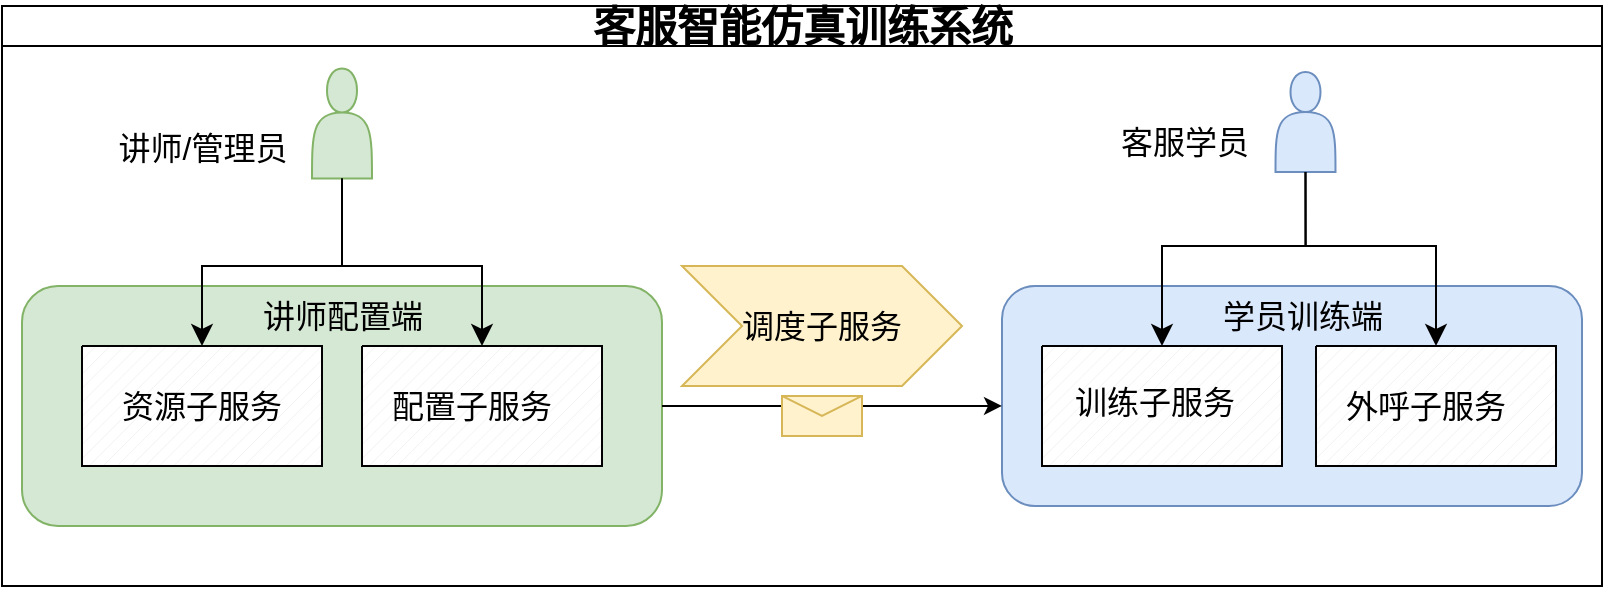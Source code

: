 <mxfile version="28.2.7">
  <diagram id="prtHgNgQTEPvFCAcTncT" name="Page-1">
    <mxGraphModel dx="976" dy="663" grid="1" gridSize="10" guides="1" tooltips="1" connect="1" arrows="1" fold="1" page="1" pageScale="1" pageWidth="827" pageHeight="1169" math="0" shadow="0">
      <root>
        <mxCell id="0" />
        <mxCell id="1" parent="0" />
        <mxCell id="dNxyNK7c78bLwvsdeMH5-11" value="客服智能仿真训练系统" style="swimlane;html=1;startSize=20;horizontal=1;containerType=tree;glass=0;fontSize=21;" parent="1" vertex="1">
          <mxGeometry x="60" y="100" width="800" height="290" as="geometry">
            <mxRectangle x="40" y="70" width="160" height="30" as="alternateBounds" />
          </mxGeometry>
        </mxCell>
        <mxCell id="OiEEZqpqR0XN_35u4JpA-22" value="" style="html=1;shadow=0;dashed=0;align=center;verticalAlign=middle;shape=mxgraph.arrows2.arrow;dy=0;dx=30;notch=30;fillColor=#fff2cc;strokeColor=#d6b656;fontSize=16;" parent="dNxyNK7c78bLwvsdeMH5-11" vertex="1">
          <mxGeometry x="340" y="130" width="140" height="60" as="geometry" />
        </mxCell>
        <mxCell id="OiEEZqpqR0XN_35u4JpA-4" value="" style="rounded=1;whiteSpace=wrap;html=1;fillColor=#dae8fc;strokeColor=#6c8ebf;fontSize=16;" parent="dNxyNK7c78bLwvsdeMH5-11" vertex="1">
          <mxGeometry x="500" y="140" width="290" height="110" as="geometry" />
        </mxCell>
        <mxCell id="BFaYnIXH9BYEE6GlVEZw-7" value="调度子服务" style="text;html=1;align=center;verticalAlign=middle;whiteSpace=wrap;rounded=0;fontSize=16;" parent="dNxyNK7c78bLwvsdeMH5-11" vertex="1">
          <mxGeometry x="365" y="145" width="90" height="30" as="geometry" />
        </mxCell>
        <mxCell id="BFaYnIXH9BYEE6GlVEZw-8" value="" style="verticalLabelPosition=bottom;verticalAlign=top;html=1;shape=mxgraph.basic.patternFillRect;fillStyle=diag;step=5;fillStrokeWidth=0.2;fillStrokeColor=#dddddd;fontSize=16;" parent="dNxyNK7c78bLwvsdeMH5-11" vertex="1">
          <mxGeometry x="520" y="170" width="120" height="60" as="geometry" />
        </mxCell>
        <mxCell id="BFaYnIXH9BYEE6GlVEZw-9" value="训练子服务" style="text;html=1;align=center;verticalAlign=middle;whiteSpace=wrap;rounded=0;fontSize=16;" parent="dNxyNK7c78bLwvsdeMH5-11" vertex="1">
          <mxGeometry x="530" y="180" width="93" height="35" as="geometry" />
        </mxCell>
        <mxCell id="BFaYnIXH9BYEE6GlVEZw-10" value="" style="verticalLabelPosition=bottom;verticalAlign=top;html=1;shape=mxgraph.basic.patternFillRect;fillStyle=diag;step=5;fillStrokeWidth=0.2;fillStrokeColor=#dddddd;fontSize=16;" parent="dNxyNK7c78bLwvsdeMH5-11" vertex="1">
          <mxGeometry x="657" y="170" width="120" height="60" as="geometry" />
        </mxCell>
        <mxCell id="BFaYnIXH9BYEE6GlVEZw-11" value="外呼子服务" style="text;html=1;align=center;verticalAlign=middle;whiteSpace=wrap;rounded=0;fontSize=16;" parent="dNxyNK7c78bLwvsdeMH5-11" vertex="1">
          <mxGeometry x="667" y="185" width="90" height="30" as="geometry" />
        </mxCell>
        <mxCell id="BFaYnIXH9BYEE6GlVEZw-17" value="" style="shape=actor;whiteSpace=wrap;html=1;fillColor=#d5e8d4;strokeColor=#82b366;fontSize=16;" parent="dNxyNK7c78bLwvsdeMH5-11" vertex="1">
          <mxGeometry x="155" y="31.25" width="30" height="55" as="geometry" />
        </mxCell>
        <mxCell id="BFaYnIXH9BYEE6GlVEZw-20" value="" style="shape=actor;whiteSpace=wrap;html=1;fillColor=#dae8fc;strokeColor=#6c8ebf;fontSize=16;" parent="dNxyNK7c78bLwvsdeMH5-11" vertex="1">
          <mxGeometry x="636.75" y="33" width="30" height="50" as="geometry" />
        </mxCell>
        <mxCell id="BFaYnIXH9BYEE6GlVEZw-21" value="学员训练端" style="text;html=1;align=center;verticalAlign=middle;resizable=0;points=[];autosize=1;strokeColor=none;fillColor=none;fontSize=16;" parent="dNxyNK7c78bLwvsdeMH5-11" vertex="1">
          <mxGeometry x="600" y="140" width="100" height="30" as="geometry" />
        </mxCell>
        <mxCell id="OiEEZqpqR0XN_35u4JpA-3" value="" style="rounded=1;whiteSpace=wrap;html=1;fillColor=#d5e8d4;strokeColor=#82b366;fontSize=16;" parent="dNxyNK7c78bLwvsdeMH5-11" vertex="1">
          <mxGeometry x="10" y="140" width="320" height="120" as="geometry" />
        </mxCell>
        <mxCell id="BFaYnIXH9BYEE6GlVEZw-1" value="" style="verticalLabelPosition=bottom;verticalAlign=top;html=1;shape=mxgraph.basic.patternFillRect;fillStyle=diag;step=5;fillStrokeWidth=0.2;fillStrokeColor=#dddddd;fontSize=16;" parent="dNxyNK7c78bLwvsdeMH5-11" vertex="1">
          <mxGeometry x="40" y="170" width="120" height="60" as="geometry" />
        </mxCell>
        <mxCell id="BFaYnIXH9BYEE6GlVEZw-2" value="资源子服务" style="text;html=1;align=center;verticalAlign=middle;whiteSpace=wrap;rounded=0;fontSize=16;" parent="dNxyNK7c78bLwvsdeMH5-11" vertex="1">
          <mxGeometry x="55" y="185" width="90" height="30" as="geometry" />
        </mxCell>
        <mxCell id="BFaYnIXH9BYEE6GlVEZw-4" value="" style="verticalLabelPosition=bottom;verticalAlign=top;html=1;shape=mxgraph.basic.patternFillRect;fillStyle=diag;step=5;fillStrokeWidth=0.2;fillStrokeColor=#dddddd;fontSize=16;" parent="dNxyNK7c78bLwvsdeMH5-11" vertex="1">
          <mxGeometry x="180" y="170" width="120" height="60" as="geometry" />
        </mxCell>
        <mxCell id="BFaYnIXH9BYEE6GlVEZw-5" value="配置子服务" style="text;html=1;align=center;verticalAlign=middle;whiteSpace=wrap;rounded=0;fontSize=16;" parent="dNxyNK7c78bLwvsdeMH5-11" vertex="1">
          <mxGeometry x="190" y="185" width="90" height="30" as="geometry" />
        </mxCell>
        <mxCell id="BFaYnIXH9BYEE6GlVEZw-18" value="讲师配置端" style="text;html=1;align=center;verticalAlign=middle;resizable=0;points=[];autosize=1;strokeColor=none;fillColor=none;fontSize=16;" parent="dNxyNK7c78bLwvsdeMH5-11" vertex="1">
          <mxGeometry x="120" y="140" width="100" height="30" as="geometry" />
        </mxCell>
        <mxCell id="OiEEZqpqR0XN_35u4JpA-17" value="客服学员" style="text;html=1;align=center;verticalAlign=middle;whiteSpace=wrap;rounded=0;fontSize=16;" parent="dNxyNK7c78bLwvsdeMH5-11" vertex="1">
          <mxGeometry x="550" y="53" width="83.25" height="30" as="geometry" />
        </mxCell>
        <mxCell id="OiEEZqpqR0XN_35u4JpA-19" value="" style="endArrow=classic;html=1;rounded=0;exitX=1;exitY=0.5;exitDx=0;exitDy=0;entryX=0;entryY=0.545;entryDx=0;entryDy=0;entryPerimeter=0;fontSize=16;" parent="dNxyNK7c78bLwvsdeMH5-11" source="OiEEZqpqR0XN_35u4JpA-3" target="OiEEZqpqR0XN_35u4JpA-4" edge="1">
          <mxGeometry relative="1" as="geometry">
            <mxPoint x="340" y="240" as="sourcePoint" />
            <mxPoint x="490" y="200" as="targetPoint" />
          </mxGeometry>
        </mxCell>
        <mxCell id="OiEEZqpqR0XN_35u4JpA-20" value="" style="shape=message;html=1;outlineConnect=0;fillColor=#fff2cc;strokeColor=#d6b656;fontSize=16;" parent="OiEEZqpqR0XN_35u4JpA-19" vertex="1">
          <mxGeometry width="40" height="20" relative="1" as="geometry">
            <mxPoint x="-25" y="-5" as="offset" />
          </mxGeometry>
        </mxCell>
        <mxCell id="OiEEZqpqR0XN_35u4JpA-7" value="讲师/管理员" style="text;html=1;align=center;verticalAlign=middle;resizable=0;points=[];autosize=1;strokeColor=none;fillColor=none;fontSize=16;" parent="dNxyNK7c78bLwvsdeMH5-11" vertex="1">
          <mxGeometry x="45" y="56.25" width="110" height="30" as="geometry" />
        </mxCell>
        <mxCell id="OiEEZqpqR0XN_35u4JpA-25" value="" style="edgeStyle=segmentEdgeStyle;endArrow=classic;html=1;curved=0;rounded=0;endSize=8;startSize=8;exitX=0.5;exitY=1;exitDx=0;exitDy=0;entryX=0.5;entryY=0;entryDx=0;entryDy=0;entryPerimeter=0;fontSize=16;" parent="dNxyNK7c78bLwvsdeMH5-11" source="BFaYnIXH9BYEE6GlVEZw-17" target="BFaYnIXH9BYEE6GlVEZw-4" edge="1">
          <mxGeometry width="50" height="50" relative="1" as="geometry">
            <mxPoint x="190" y="110" as="sourcePoint" />
            <mxPoint x="240" y="60" as="targetPoint" />
            <Array as="points">
              <mxPoint x="170" y="130" />
              <mxPoint x="240" y="130" />
            </Array>
          </mxGeometry>
        </mxCell>
        <mxCell id="OiEEZqpqR0XN_35u4JpA-26" value="" style="edgeStyle=elbowEdgeStyle;elbow=vertical;endArrow=classic;html=1;curved=0;rounded=0;endSize=8;startSize=8;exitX=0.5;exitY=1;exitDx=0;exitDy=0;entryX=0.5;entryY=0;entryDx=0;entryDy=0;entryPerimeter=0;fontSize=16;" parent="dNxyNK7c78bLwvsdeMH5-11" source="BFaYnIXH9BYEE6GlVEZw-17" target="BFaYnIXH9BYEE6GlVEZw-1" edge="1">
          <mxGeometry width="50" height="50" relative="1" as="geometry">
            <mxPoint x="90" y="140" as="sourcePoint" />
            <mxPoint x="140" y="90" as="targetPoint" />
            <Array as="points">
              <mxPoint x="130" y="130" />
            </Array>
          </mxGeometry>
        </mxCell>
        <mxCell id="OiEEZqpqR0XN_35u4JpA-28" value="" style="edgeStyle=segmentEdgeStyle;endArrow=classic;html=1;curved=0;rounded=0;endSize=8;startSize=8;exitX=0.5;exitY=1;exitDx=0;exitDy=0;entryX=0.5;entryY=0;entryDx=0;entryDy=0;entryPerimeter=0;fontSize=16;" parent="dNxyNK7c78bLwvsdeMH5-11" source="BFaYnIXH9BYEE6GlVEZw-20" target="BFaYnIXH9BYEE6GlVEZw-10" edge="1">
          <mxGeometry width="50" height="50" relative="1" as="geometry">
            <mxPoint x="657" y="86.25" as="sourcePoint" />
            <mxPoint x="725.25" y="43.25" as="targetPoint" />
            <Array as="points">
              <mxPoint x="652" y="120" />
              <mxPoint x="717" y="120" />
            </Array>
          </mxGeometry>
        </mxCell>
        <mxCell id="OiEEZqpqR0XN_35u4JpA-29" value="" style="edgeStyle=segmentEdgeStyle;endArrow=classic;html=1;curved=0;rounded=0;endSize=8;startSize=8;exitX=0.5;exitY=1;exitDx=0;exitDy=0;entryX=0.5;entryY=0;entryDx=0;entryDy=0;entryPerimeter=0;fontSize=16;" parent="dNxyNK7c78bLwvsdeMH5-11" source="BFaYnIXH9BYEE6GlVEZw-20" target="BFaYnIXH9BYEE6GlVEZw-8" edge="1">
          <mxGeometry width="50" height="50" relative="1" as="geometry">
            <mxPoint x="620" y="370" as="sourcePoint" />
            <mxPoint x="670" y="320" as="targetPoint" />
            <Array as="points">
              <mxPoint x="652" y="120" />
              <mxPoint x="580" y="120" />
            </Array>
          </mxGeometry>
        </mxCell>
      </root>
    </mxGraphModel>
  </diagram>
</mxfile>
